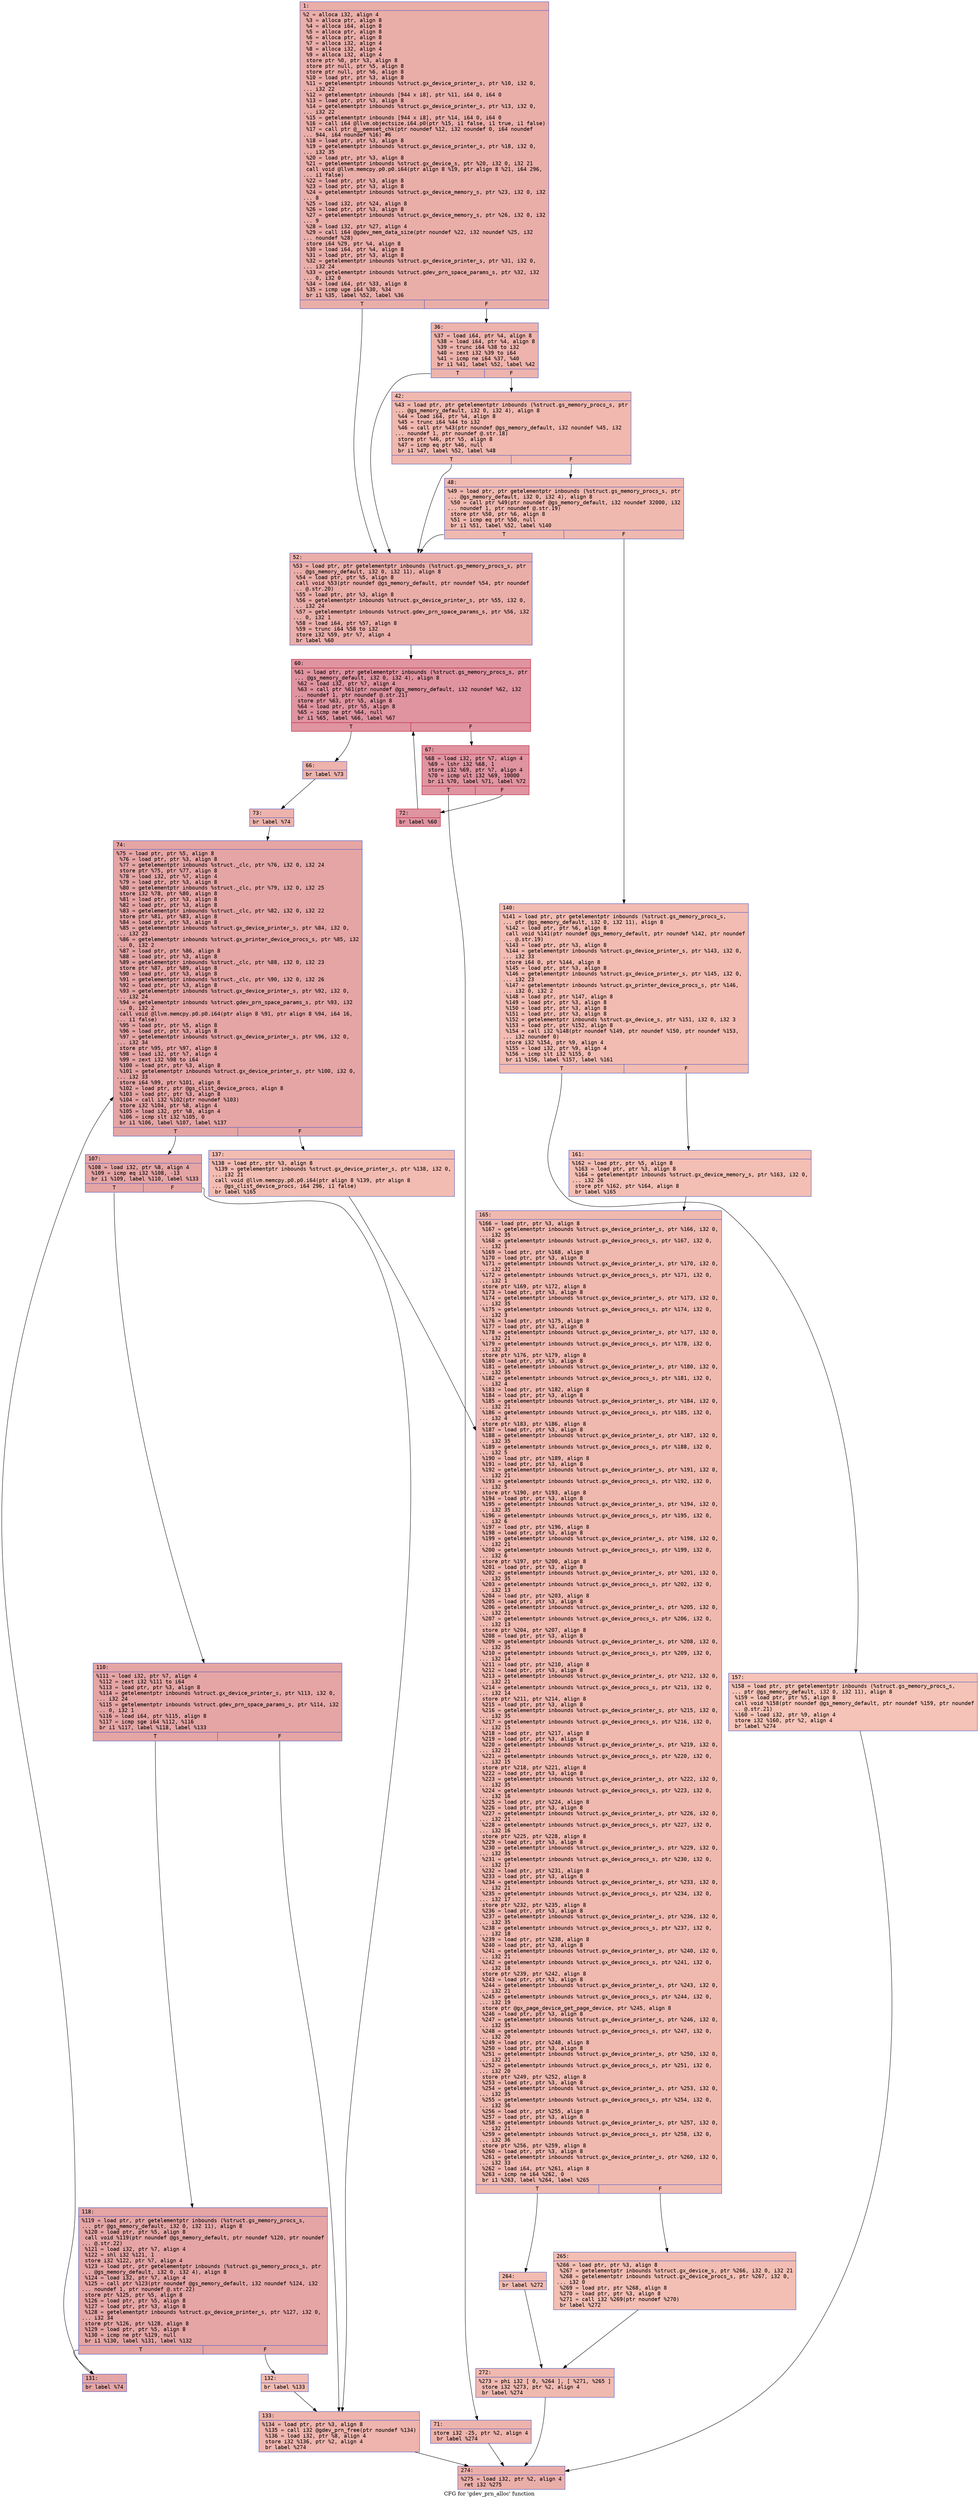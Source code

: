 digraph "CFG for 'gdev_prn_alloc' function" {
	label="CFG for 'gdev_prn_alloc' function";

	Node0x600001401a40 [shape=record,color="#3d50c3ff", style=filled, fillcolor="#d0473d70" fontname="Courier",label="{1:\l|  %2 = alloca i32, align 4\l  %3 = alloca ptr, align 8\l  %4 = alloca i64, align 8\l  %5 = alloca ptr, align 8\l  %6 = alloca ptr, align 8\l  %7 = alloca i32, align 4\l  %8 = alloca i32, align 4\l  %9 = alloca i32, align 4\l  store ptr %0, ptr %3, align 8\l  store ptr null, ptr %5, align 8\l  store ptr null, ptr %6, align 8\l  %10 = load ptr, ptr %3, align 8\l  %11 = getelementptr inbounds %struct.gx_device_printer_s, ptr %10, i32 0,\l... i32 22\l  %12 = getelementptr inbounds [944 x i8], ptr %11, i64 0, i64 0\l  %13 = load ptr, ptr %3, align 8\l  %14 = getelementptr inbounds %struct.gx_device_printer_s, ptr %13, i32 0,\l... i32 22\l  %15 = getelementptr inbounds [944 x i8], ptr %14, i64 0, i64 0\l  %16 = call i64 @llvm.objectsize.i64.p0(ptr %15, i1 false, i1 true, i1 false)\l  %17 = call ptr @__memset_chk(ptr noundef %12, i32 noundef 0, i64 noundef\l... 944, i64 noundef %16) #6\l  %18 = load ptr, ptr %3, align 8\l  %19 = getelementptr inbounds %struct.gx_device_printer_s, ptr %18, i32 0,\l... i32 35\l  %20 = load ptr, ptr %3, align 8\l  %21 = getelementptr inbounds %struct.gx_device_s, ptr %20, i32 0, i32 21\l  call void @llvm.memcpy.p0.p0.i64(ptr align 8 %19, ptr align 8 %21, i64 296,\l... i1 false)\l  %22 = load ptr, ptr %3, align 8\l  %23 = load ptr, ptr %3, align 8\l  %24 = getelementptr inbounds %struct.gx_device_memory_s, ptr %23, i32 0, i32\l... 8\l  %25 = load i32, ptr %24, align 8\l  %26 = load ptr, ptr %3, align 8\l  %27 = getelementptr inbounds %struct.gx_device_memory_s, ptr %26, i32 0, i32\l... 9\l  %28 = load i32, ptr %27, align 4\l  %29 = call i64 @gdev_mem_data_size(ptr noundef %22, i32 noundef %25, i32\l... noundef %28)\l  store i64 %29, ptr %4, align 8\l  %30 = load i64, ptr %4, align 8\l  %31 = load ptr, ptr %3, align 8\l  %32 = getelementptr inbounds %struct.gx_device_printer_s, ptr %31, i32 0,\l... i32 24\l  %33 = getelementptr inbounds %struct.gdev_prn_space_params_s, ptr %32, i32\l... 0, i32 0\l  %34 = load i64, ptr %33, align 8\l  %35 = icmp uge i64 %30, %34\l  br i1 %35, label %52, label %36\l|{<s0>T|<s1>F}}"];
	Node0x600001401a40:s0 -> Node0x600001401b80[tooltip="1 -> 52\nProbability 50.00%" ];
	Node0x600001401a40:s1 -> Node0x600001401a90[tooltip="1 -> 36\nProbability 50.00%" ];
	Node0x600001401a90 [shape=record,color="#3d50c3ff", style=filled, fillcolor="#d6524470" fontname="Courier",label="{36:\l|  %37 = load i64, ptr %4, align 8\l  %38 = load i64, ptr %4, align 8\l  %39 = trunc i64 %38 to i32\l  %40 = zext i32 %39 to i64\l  %41 = icmp ne i64 %37, %40\l  br i1 %41, label %52, label %42\l|{<s0>T|<s1>F}}"];
	Node0x600001401a90:s0 -> Node0x600001401b80[tooltip="36 -> 52\nProbability 50.00%" ];
	Node0x600001401a90:s1 -> Node0x600001401ae0[tooltip="36 -> 42\nProbability 50.00%" ];
	Node0x600001401ae0 [shape=record,color="#3d50c3ff", style=filled, fillcolor="#dc5d4a70" fontname="Courier",label="{42:\l|  %43 = load ptr, ptr getelementptr inbounds (%struct.gs_memory_procs_s, ptr\l... @gs_memory_default, i32 0, i32 4), align 8\l  %44 = load i64, ptr %4, align 8\l  %45 = trunc i64 %44 to i32\l  %46 = call ptr %43(ptr noundef @gs_memory_default, i32 noundef %45, i32\l... noundef 1, ptr noundef @.str.18)\l  store ptr %46, ptr %5, align 8\l  %47 = icmp eq ptr %46, null\l  br i1 %47, label %52, label %48\l|{<s0>T|<s1>F}}"];
	Node0x600001401ae0:s0 -> Node0x600001401b80[tooltip="42 -> 52\nProbability 37.50%" ];
	Node0x600001401ae0:s1 -> Node0x600001401b30[tooltip="42 -> 48\nProbability 62.50%" ];
	Node0x600001401b30 [shape=record,color="#3d50c3ff", style=filled, fillcolor="#de614d70" fontname="Courier",label="{48:\l|  %49 = load ptr, ptr getelementptr inbounds (%struct.gs_memory_procs_s, ptr\l... @gs_memory_default, i32 0, i32 4), align 8\l  %50 = call ptr %49(ptr noundef @gs_memory_default, i32 noundef 32000, i32\l... noundef 1, ptr noundef @.str.19)\l  store ptr %50, ptr %6, align 8\l  %51 = icmp eq ptr %50, null\l  br i1 %51, label %52, label %140\l|{<s0>T|<s1>F}}"];
	Node0x600001401b30:s0 -> Node0x600001401b80[tooltip="48 -> 52\nProbability 37.50%" ];
	Node0x600001401b30:s1 -> Node0x600001402030[tooltip="48 -> 140\nProbability 62.50%" ];
	Node0x600001401b80 [shape=record,color="#3d50c3ff", style=filled, fillcolor="#d0473d70" fontname="Courier",label="{52:\l|  %53 = load ptr, ptr getelementptr inbounds (%struct.gs_memory_procs_s, ptr\l... @gs_memory_default, i32 0, i32 11), align 8\l  %54 = load ptr, ptr %5, align 8\l  call void %53(ptr noundef @gs_memory_default, ptr noundef %54, ptr noundef\l... @.str.20)\l  %55 = load ptr, ptr %3, align 8\l  %56 = getelementptr inbounds %struct.gx_device_printer_s, ptr %55, i32 0,\l... i32 24\l  %57 = getelementptr inbounds %struct.gdev_prn_space_params_s, ptr %56, i32\l... 0, i32 1\l  %58 = load i64, ptr %57, align 8\l  %59 = trunc i64 %58 to i32\l  store i32 %59, ptr %7, align 4\l  br label %60\l}"];
	Node0x600001401b80 -> Node0x600001401bd0[tooltip="52 -> 60\nProbability 100.00%" ];
	Node0x600001401bd0 [shape=record,color="#b70d28ff", style=filled, fillcolor="#b70d2870" fontname="Courier",label="{60:\l|  %61 = load ptr, ptr getelementptr inbounds (%struct.gs_memory_procs_s, ptr\l... @gs_memory_default, i32 0, i32 4), align 8\l  %62 = load i32, ptr %7, align 4\l  %63 = call ptr %61(ptr noundef @gs_memory_default, i32 noundef %62, i32\l... noundef 1, ptr noundef @.str.21)\l  store ptr %63, ptr %5, align 8\l  %64 = load ptr, ptr %5, align 8\l  %65 = icmp ne ptr %64, null\l  br i1 %65, label %66, label %67\l|{<s0>T|<s1>F}}"];
	Node0x600001401bd0:s0 -> Node0x600001401c20[tooltip="60 -> 66\nProbability 3.12%" ];
	Node0x600001401bd0:s1 -> Node0x600001401c70[tooltip="60 -> 67\nProbability 96.88%" ];
	Node0x600001401c20 [shape=record,color="#3d50c3ff", style=filled, fillcolor="#d6524470" fontname="Courier",label="{66:\l|  br label %73\l}"];
	Node0x600001401c20 -> Node0x600001401d60[tooltip="66 -> 73\nProbability 100.00%" ];
	Node0x600001401c70 [shape=record,color="#b70d28ff", style=filled, fillcolor="#b70d2870" fontname="Courier",label="{67:\l|  %68 = load i32, ptr %7, align 4\l  %69 = lshr i32 %68, 1\l  store i32 %69, ptr %7, align 4\l  %70 = icmp ult i32 %69, 10000\l  br i1 %70, label %71, label %72\l|{<s0>T|<s1>F}}"];
	Node0x600001401c70:s0 -> Node0x600001401cc0[tooltip="67 -> 71\nProbability 3.12%" ];
	Node0x600001401c70:s1 -> Node0x600001401d10[tooltip="67 -> 72\nProbability 96.88%" ];
	Node0x600001401cc0 [shape=record,color="#3d50c3ff", style=filled, fillcolor="#d6524470" fontname="Courier",label="{71:\l|  store i32 -25, ptr %2, align 4\l  br label %274\l}"];
	Node0x600001401cc0 -> Node0x600001402260[tooltip="71 -> 274\nProbability 100.00%" ];
	Node0x600001401d10 [shape=record,color="#b70d28ff", style=filled, fillcolor="#b70d2870" fontname="Courier",label="{72:\l|  br label %60\l}"];
	Node0x600001401d10 -> Node0x600001401bd0[tooltip="72 -> 60\nProbability 100.00%" ];
	Node0x600001401d60 [shape=record,color="#3d50c3ff", style=filled, fillcolor="#d6524470" fontname="Courier",label="{73:\l|  br label %74\l}"];
	Node0x600001401d60 -> Node0x600001401db0[tooltip="73 -> 74\nProbability 100.00%" ];
	Node0x600001401db0 [shape=record,color="#3d50c3ff", style=filled, fillcolor="#c5333470" fontname="Courier",label="{74:\l|  %75 = load ptr, ptr %5, align 8\l  %76 = load ptr, ptr %3, align 8\l  %77 = getelementptr inbounds %struct._clc, ptr %76, i32 0, i32 24\l  store ptr %75, ptr %77, align 8\l  %78 = load i32, ptr %7, align 4\l  %79 = load ptr, ptr %3, align 8\l  %80 = getelementptr inbounds %struct._clc, ptr %79, i32 0, i32 25\l  store i32 %78, ptr %80, align 8\l  %81 = load ptr, ptr %3, align 8\l  %82 = load ptr, ptr %3, align 8\l  %83 = getelementptr inbounds %struct._clc, ptr %82, i32 0, i32 22\l  store ptr %81, ptr %83, align 8\l  %84 = load ptr, ptr %3, align 8\l  %85 = getelementptr inbounds %struct.gx_device_printer_s, ptr %84, i32 0,\l... i32 23\l  %86 = getelementptr inbounds %struct.gx_printer_device_procs_s, ptr %85, i32\l... 0, i32 2\l  %87 = load ptr, ptr %86, align 8\l  %88 = load ptr, ptr %3, align 8\l  %89 = getelementptr inbounds %struct._clc, ptr %88, i32 0, i32 23\l  store ptr %87, ptr %89, align 8\l  %90 = load ptr, ptr %3, align 8\l  %91 = getelementptr inbounds %struct._clc, ptr %90, i32 0, i32 26\l  %92 = load ptr, ptr %3, align 8\l  %93 = getelementptr inbounds %struct.gx_device_printer_s, ptr %92, i32 0,\l... i32 24\l  %94 = getelementptr inbounds %struct.gdev_prn_space_params_s, ptr %93, i32\l... 0, i32 2\l  call void @llvm.memcpy.p0.p0.i64(ptr align 8 %91, ptr align 8 %94, i64 16,\l... i1 false)\l  %95 = load ptr, ptr %5, align 8\l  %96 = load ptr, ptr %3, align 8\l  %97 = getelementptr inbounds %struct.gx_device_printer_s, ptr %96, i32 0,\l... i32 34\l  store ptr %95, ptr %97, align 8\l  %98 = load i32, ptr %7, align 4\l  %99 = zext i32 %98 to i64\l  %100 = load ptr, ptr %3, align 8\l  %101 = getelementptr inbounds %struct.gx_device_printer_s, ptr %100, i32 0,\l... i32 33\l  store i64 %99, ptr %101, align 8\l  %102 = load ptr, ptr @gs_clist_device_procs, align 8\l  %103 = load ptr, ptr %3, align 8\l  %104 = call i32 %102(ptr noundef %103)\l  store i32 %104, ptr %8, align 4\l  %105 = load i32, ptr %8, align 4\l  %106 = icmp slt i32 %105, 0\l  br i1 %106, label %107, label %137\l|{<s0>T|<s1>F}}"];
	Node0x600001401db0:s0 -> Node0x600001401e00[tooltip="74 -> 107\nProbability 96.88%" ];
	Node0x600001401db0:s1 -> Node0x600001401fe0[tooltip="74 -> 137\nProbability 3.12%" ];
	Node0x600001401e00 [shape=record,color="#3d50c3ff", style=filled, fillcolor="#c5333470" fontname="Courier",label="{107:\l|  %108 = load i32, ptr %8, align 4\l  %109 = icmp eq i32 %108, -13\l  br i1 %109, label %110, label %133\l|{<s0>T|<s1>F}}"];
	Node0x600001401e00:s0 -> Node0x600001401e50[tooltip="107 -> 110\nProbability 96.88%" ];
	Node0x600001401e00:s1 -> Node0x600001401f90[tooltip="107 -> 133\nProbability 3.12%" ];
	Node0x600001401e50 [shape=record,color="#3d50c3ff", style=filled, fillcolor="#c5333470" fontname="Courier",label="{110:\l|  %111 = load i32, ptr %7, align 4\l  %112 = zext i32 %111 to i64\l  %113 = load ptr, ptr %3, align 8\l  %114 = getelementptr inbounds %struct.gx_device_printer_s, ptr %113, i32 0,\l... i32 24\l  %115 = getelementptr inbounds %struct.gdev_prn_space_params_s, ptr %114, i32\l... 0, i32 1\l  %116 = load i64, ptr %115, align 8\l  %117 = icmp sge i64 %112, %116\l  br i1 %117, label %118, label %133\l|{<s0>T|<s1>F}}"];
	Node0x600001401e50:s0 -> Node0x600001401ea0[tooltip="110 -> 118\nProbability 96.88%" ];
	Node0x600001401e50:s1 -> Node0x600001401f90[tooltip="110 -> 133\nProbability 3.12%" ];
	Node0x600001401ea0 [shape=record,color="#3d50c3ff", style=filled, fillcolor="#c5333470" fontname="Courier",label="{118:\l|  %119 = load ptr, ptr getelementptr inbounds (%struct.gs_memory_procs_s,\l... ptr @gs_memory_default, i32 0, i32 11), align 8\l  %120 = load ptr, ptr %5, align 8\l  call void %119(ptr noundef @gs_memory_default, ptr noundef %120, ptr noundef\l... @.str.22)\l  %121 = load i32, ptr %7, align 4\l  %122 = shl i32 %121, 1\l  store i32 %122, ptr %7, align 4\l  %123 = load ptr, ptr getelementptr inbounds (%struct.gs_memory_procs_s, ptr\l... @gs_memory_default, i32 0, i32 4), align 8\l  %124 = load i32, ptr %7, align 4\l  %125 = call ptr %123(ptr noundef @gs_memory_default, i32 noundef %124, i32\l... noundef 1, ptr noundef @.str.22)\l  store ptr %125, ptr %5, align 8\l  %126 = load ptr, ptr %5, align 8\l  %127 = load ptr, ptr %3, align 8\l  %128 = getelementptr inbounds %struct.gx_device_printer_s, ptr %127, i32 0,\l... i32 34\l  store ptr %126, ptr %128, align 8\l  %129 = load ptr, ptr %5, align 8\l  %130 = icmp ne ptr %129, null\l  br i1 %130, label %131, label %132\l|{<s0>T|<s1>F}}"];
	Node0x600001401ea0:s0 -> Node0x600001401ef0[tooltip="118 -> 131\nProbability 96.88%" ];
	Node0x600001401ea0:s1 -> Node0x600001401f40[tooltip="118 -> 132\nProbability 3.12%" ];
	Node0x600001401ef0 [shape=record,color="#3d50c3ff", style=filled, fillcolor="#c5333470" fontname="Courier",label="{131:\l|  br label %74\l}"];
	Node0x600001401ef0 -> Node0x600001401db0[tooltip="131 -> 74\nProbability 100.00%" ];
	Node0x600001401f40 [shape=record,color="#3d50c3ff", style=filled, fillcolor="#e1675170" fontname="Courier",label="{132:\l|  br label %133\l}"];
	Node0x600001401f40 -> Node0x600001401f90[tooltip="132 -> 133\nProbability 100.00%" ];
	Node0x600001401f90 [shape=record,color="#3d50c3ff", style=filled, fillcolor="#d8564670" fontname="Courier",label="{133:\l|  %134 = load ptr, ptr %3, align 8\l  %135 = call i32 @gdev_prn_free(ptr noundef %134)\l  %136 = load i32, ptr %8, align 4\l  store i32 %136, ptr %2, align 4\l  br label %274\l}"];
	Node0x600001401f90 -> Node0x600001402260[tooltip="133 -> 274\nProbability 100.00%" ];
	Node0x600001401fe0 [shape=record,color="#3d50c3ff", style=filled, fillcolor="#e1675170" fontname="Courier",label="{137:\l|  %138 = load ptr, ptr %3, align 8\l  %139 = getelementptr inbounds %struct.gx_device_printer_s, ptr %138, i32 0,\l... i32 21\l  call void @llvm.memcpy.p0.p0.i64(ptr align 8 %139, ptr align 8\l... @gs_clist_device_procs, i64 296, i1 false)\l  br label %165\l}"];
	Node0x600001401fe0 -> Node0x600001402120[tooltip="137 -> 165\nProbability 100.00%" ];
	Node0x600001402030 [shape=record,color="#3d50c3ff", style=filled, fillcolor="#e1675170" fontname="Courier",label="{140:\l|  %141 = load ptr, ptr getelementptr inbounds (%struct.gs_memory_procs_s,\l... ptr @gs_memory_default, i32 0, i32 11), align 8\l  %142 = load ptr, ptr %6, align 8\l  call void %141(ptr noundef @gs_memory_default, ptr noundef %142, ptr noundef\l... @.str.19)\l  %143 = load ptr, ptr %3, align 8\l  %144 = getelementptr inbounds %struct.gx_device_printer_s, ptr %143, i32 0,\l... i32 33\l  store i64 0, ptr %144, align 8\l  %145 = load ptr, ptr %3, align 8\l  %146 = getelementptr inbounds %struct.gx_device_printer_s, ptr %145, i32 0,\l... i32 23\l  %147 = getelementptr inbounds %struct.gx_printer_device_procs_s, ptr %146,\l... i32 0, i32 2\l  %148 = load ptr, ptr %147, align 8\l  %149 = load ptr, ptr %3, align 8\l  %150 = load ptr, ptr %3, align 8\l  %151 = load ptr, ptr %3, align 8\l  %152 = getelementptr inbounds %struct.gx_device_s, ptr %151, i32 0, i32 3\l  %153 = load ptr, ptr %152, align 8\l  %154 = call i32 %148(ptr noundef %149, ptr noundef %150, ptr noundef %153,\l... i32 noundef 0)\l  store i32 %154, ptr %9, align 4\l  %155 = load i32, ptr %9, align 4\l  %156 = icmp slt i32 %155, 0\l  br i1 %156, label %157, label %161\l|{<s0>T|<s1>F}}"];
	Node0x600001402030:s0 -> Node0x600001402080[tooltip="140 -> 157\nProbability 37.50%" ];
	Node0x600001402030:s1 -> Node0x6000014020d0[tooltip="140 -> 161\nProbability 62.50%" ];
	Node0x600001402080 [shape=record,color="#3d50c3ff", style=filled, fillcolor="#e8765c70" fontname="Courier",label="{157:\l|  %158 = load ptr, ptr getelementptr inbounds (%struct.gs_memory_procs_s,\l... ptr @gs_memory_default, i32 0, i32 11), align 8\l  %159 = load ptr, ptr %5, align 8\l  call void %158(ptr noundef @gs_memory_default, ptr noundef %159, ptr noundef\l... @.str.21)\l  %160 = load i32, ptr %9, align 4\l  store i32 %160, ptr %2, align 4\l  br label %274\l}"];
	Node0x600001402080 -> Node0x600001402260[tooltip="157 -> 274\nProbability 100.00%" ];
	Node0x6000014020d0 [shape=record,color="#3d50c3ff", style=filled, fillcolor="#e36c5570" fontname="Courier",label="{161:\l|  %162 = load ptr, ptr %5, align 8\l  %163 = load ptr, ptr %3, align 8\l  %164 = getelementptr inbounds %struct.gx_device_memory_s, ptr %163, i32 0,\l... i32 26\l  store ptr %162, ptr %164, align 8\l  br label %165\l}"];
	Node0x6000014020d0 -> Node0x600001402120[tooltip="161 -> 165\nProbability 100.00%" ];
	Node0x600001402120 [shape=record,color="#3d50c3ff", style=filled, fillcolor="#de614d70" fontname="Courier",label="{165:\l|  %166 = load ptr, ptr %3, align 8\l  %167 = getelementptr inbounds %struct.gx_device_printer_s, ptr %166, i32 0,\l... i32 35\l  %168 = getelementptr inbounds %struct.gx_device_procs_s, ptr %167, i32 0,\l... i32 1\l  %169 = load ptr, ptr %168, align 8\l  %170 = load ptr, ptr %3, align 8\l  %171 = getelementptr inbounds %struct.gx_device_printer_s, ptr %170, i32 0,\l... i32 21\l  %172 = getelementptr inbounds %struct.gx_device_procs_s, ptr %171, i32 0,\l... i32 1\l  store ptr %169, ptr %172, align 8\l  %173 = load ptr, ptr %3, align 8\l  %174 = getelementptr inbounds %struct.gx_device_printer_s, ptr %173, i32 0,\l... i32 35\l  %175 = getelementptr inbounds %struct.gx_device_procs_s, ptr %174, i32 0,\l... i32 3\l  %176 = load ptr, ptr %175, align 8\l  %177 = load ptr, ptr %3, align 8\l  %178 = getelementptr inbounds %struct.gx_device_printer_s, ptr %177, i32 0,\l... i32 21\l  %179 = getelementptr inbounds %struct.gx_device_procs_s, ptr %178, i32 0,\l... i32 3\l  store ptr %176, ptr %179, align 8\l  %180 = load ptr, ptr %3, align 8\l  %181 = getelementptr inbounds %struct.gx_device_printer_s, ptr %180, i32 0,\l... i32 35\l  %182 = getelementptr inbounds %struct.gx_device_procs_s, ptr %181, i32 0,\l... i32 4\l  %183 = load ptr, ptr %182, align 8\l  %184 = load ptr, ptr %3, align 8\l  %185 = getelementptr inbounds %struct.gx_device_printer_s, ptr %184, i32 0,\l... i32 21\l  %186 = getelementptr inbounds %struct.gx_device_procs_s, ptr %185, i32 0,\l... i32 4\l  store ptr %183, ptr %186, align 8\l  %187 = load ptr, ptr %3, align 8\l  %188 = getelementptr inbounds %struct.gx_device_printer_s, ptr %187, i32 0,\l... i32 35\l  %189 = getelementptr inbounds %struct.gx_device_procs_s, ptr %188, i32 0,\l... i32 5\l  %190 = load ptr, ptr %189, align 8\l  %191 = load ptr, ptr %3, align 8\l  %192 = getelementptr inbounds %struct.gx_device_printer_s, ptr %191, i32 0,\l... i32 21\l  %193 = getelementptr inbounds %struct.gx_device_procs_s, ptr %192, i32 0,\l... i32 5\l  store ptr %190, ptr %193, align 8\l  %194 = load ptr, ptr %3, align 8\l  %195 = getelementptr inbounds %struct.gx_device_printer_s, ptr %194, i32 0,\l... i32 35\l  %196 = getelementptr inbounds %struct.gx_device_procs_s, ptr %195, i32 0,\l... i32 6\l  %197 = load ptr, ptr %196, align 8\l  %198 = load ptr, ptr %3, align 8\l  %199 = getelementptr inbounds %struct.gx_device_printer_s, ptr %198, i32 0,\l... i32 21\l  %200 = getelementptr inbounds %struct.gx_device_procs_s, ptr %199, i32 0,\l... i32 6\l  store ptr %197, ptr %200, align 8\l  %201 = load ptr, ptr %3, align 8\l  %202 = getelementptr inbounds %struct.gx_device_printer_s, ptr %201, i32 0,\l... i32 35\l  %203 = getelementptr inbounds %struct.gx_device_procs_s, ptr %202, i32 0,\l... i32 13\l  %204 = load ptr, ptr %203, align 8\l  %205 = load ptr, ptr %3, align 8\l  %206 = getelementptr inbounds %struct.gx_device_printer_s, ptr %205, i32 0,\l... i32 21\l  %207 = getelementptr inbounds %struct.gx_device_procs_s, ptr %206, i32 0,\l... i32 13\l  store ptr %204, ptr %207, align 8\l  %208 = load ptr, ptr %3, align 8\l  %209 = getelementptr inbounds %struct.gx_device_printer_s, ptr %208, i32 0,\l... i32 35\l  %210 = getelementptr inbounds %struct.gx_device_procs_s, ptr %209, i32 0,\l... i32 14\l  %211 = load ptr, ptr %210, align 8\l  %212 = load ptr, ptr %3, align 8\l  %213 = getelementptr inbounds %struct.gx_device_printer_s, ptr %212, i32 0,\l... i32 21\l  %214 = getelementptr inbounds %struct.gx_device_procs_s, ptr %213, i32 0,\l... i32 14\l  store ptr %211, ptr %214, align 8\l  %215 = load ptr, ptr %3, align 8\l  %216 = getelementptr inbounds %struct.gx_device_printer_s, ptr %215, i32 0,\l... i32 35\l  %217 = getelementptr inbounds %struct.gx_device_procs_s, ptr %216, i32 0,\l... i32 15\l  %218 = load ptr, ptr %217, align 8\l  %219 = load ptr, ptr %3, align 8\l  %220 = getelementptr inbounds %struct.gx_device_printer_s, ptr %219, i32 0,\l... i32 21\l  %221 = getelementptr inbounds %struct.gx_device_procs_s, ptr %220, i32 0,\l... i32 15\l  store ptr %218, ptr %221, align 8\l  %222 = load ptr, ptr %3, align 8\l  %223 = getelementptr inbounds %struct.gx_device_printer_s, ptr %222, i32 0,\l... i32 35\l  %224 = getelementptr inbounds %struct.gx_device_procs_s, ptr %223, i32 0,\l... i32 16\l  %225 = load ptr, ptr %224, align 8\l  %226 = load ptr, ptr %3, align 8\l  %227 = getelementptr inbounds %struct.gx_device_printer_s, ptr %226, i32 0,\l... i32 21\l  %228 = getelementptr inbounds %struct.gx_device_procs_s, ptr %227, i32 0,\l... i32 16\l  store ptr %225, ptr %228, align 8\l  %229 = load ptr, ptr %3, align 8\l  %230 = getelementptr inbounds %struct.gx_device_printer_s, ptr %229, i32 0,\l... i32 35\l  %231 = getelementptr inbounds %struct.gx_device_procs_s, ptr %230, i32 0,\l... i32 17\l  %232 = load ptr, ptr %231, align 8\l  %233 = load ptr, ptr %3, align 8\l  %234 = getelementptr inbounds %struct.gx_device_printer_s, ptr %233, i32 0,\l... i32 21\l  %235 = getelementptr inbounds %struct.gx_device_procs_s, ptr %234, i32 0,\l... i32 17\l  store ptr %232, ptr %235, align 8\l  %236 = load ptr, ptr %3, align 8\l  %237 = getelementptr inbounds %struct.gx_device_printer_s, ptr %236, i32 0,\l... i32 35\l  %238 = getelementptr inbounds %struct.gx_device_procs_s, ptr %237, i32 0,\l... i32 18\l  %239 = load ptr, ptr %238, align 8\l  %240 = load ptr, ptr %3, align 8\l  %241 = getelementptr inbounds %struct.gx_device_printer_s, ptr %240, i32 0,\l... i32 21\l  %242 = getelementptr inbounds %struct.gx_device_procs_s, ptr %241, i32 0,\l... i32 18\l  store ptr %239, ptr %242, align 8\l  %243 = load ptr, ptr %3, align 8\l  %244 = getelementptr inbounds %struct.gx_device_printer_s, ptr %243, i32 0,\l... i32 21\l  %245 = getelementptr inbounds %struct.gx_device_procs_s, ptr %244, i32 0,\l... i32 19\l  store ptr @gx_page_device_get_page_device, ptr %245, align 8\l  %246 = load ptr, ptr %3, align 8\l  %247 = getelementptr inbounds %struct.gx_device_printer_s, ptr %246, i32 0,\l... i32 35\l  %248 = getelementptr inbounds %struct.gx_device_procs_s, ptr %247, i32 0,\l... i32 20\l  %249 = load ptr, ptr %248, align 8\l  %250 = load ptr, ptr %3, align 8\l  %251 = getelementptr inbounds %struct.gx_device_printer_s, ptr %250, i32 0,\l... i32 21\l  %252 = getelementptr inbounds %struct.gx_device_procs_s, ptr %251, i32 0,\l... i32 20\l  store ptr %249, ptr %252, align 8\l  %253 = load ptr, ptr %3, align 8\l  %254 = getelementptr inbounds %struct.gx_device_printer_s, ptr %253, i32 0,\l... i32 35\l  %255 = getelementptr inbounds %struct.gx_device_procs_s, ptr %254, i32 0,\l... i32 36\l  %256 = load ptr, ptr %255, align 8\l  %257 = load ptr, ptr %3, align 8\l  %258 = getelementptr inbounds %struct.gx_device_printer_s, ptr %257, i32 0,\l... i32 21\l  %259 = getelementptr inbounds %struct.gx_device_procs_s, ptr %258, i32 0,\l... i32 36\l  store ptr %256, ptr %259, align 8\l  %260 = load ptr, ptr %3, align 8\l  %261 = getelementptr inbounds %struct.gx_device_printer_s, ptr %260, i32 0,\l... i32 33\l  %262 = load i64, ptr %261, align 8\l  %263 = icmp ne i64 %262, 0\l  br i1 %263, label %264, label %265\l|{<s0>T|<s1>F}}"];
	Node0x600001402120:s0 -> Node0x600001402170[tooltip="165 -> 264\nProbability 62.50%" ];
	Node0x600001402120:s1 -> Node0x6000014021c0[tooltip="165 -> 265\nProbability 37.50%" ];
	Node0x600001402170 [shape=record,color="#3d50c3ff", style=filled, fillcolor="#e1675170" fontname="Courier",label="{264:\l|  br label %272\l}"];
	Node0x600001402170 -> Node0x600001402210[tooltip="264 -> 272\nProbability 100.00%" ];
	Node0x6000014021c0 [shape=record,color="#3d50c3ff", style=filled, fillcolor="#e36c5570" fontname="Courier",label="{265:\l|  %266 = load ptr, ptr %3, align 8\l  %267 = getelementptr inbounds %struct.gx_device_s, ptr %266, i32 0, i32 21\l  %268 = getelementptr inbounds %struct.gx_device_procs_s, ptr %267, i32 0,\l... i32 0\l  %269 = load ptr, ptr %268, align 8\l  %270 = load ptr, ptr %3, align 8\l  %271 = call i32 %269(ptr noundef %270)\l  br label %272\l}"];
	Node0x6000014021c0 -> Node0x600001402210[tooltip="265 -> 272\nProbability 100.00%" ];
	Node0x600001402210 [shape=record,color="#3d50c3ff", style=filled, fillcolor="#de614d70" fontname="Courier",label="{272:\l|  %273 = phi i32 [ 0, %264 ], [ %271, %265 ]\l  store i32 %273, ptr %2, align 4\l  br label %274\l}"];
	Node0x600001402210 -> Node0x600001402260[tooltip="272 -> 274\nProbability 100.00%" ];
	Node0x600001402260 [shape=record,color="#3d50c3ff", style=filled, fillcolor="#d0473d70" fontname="Courier",label="{274:\l|  %275 = load i32, ptr %2, align 4\l  ret i32 %275\l}"];
}

